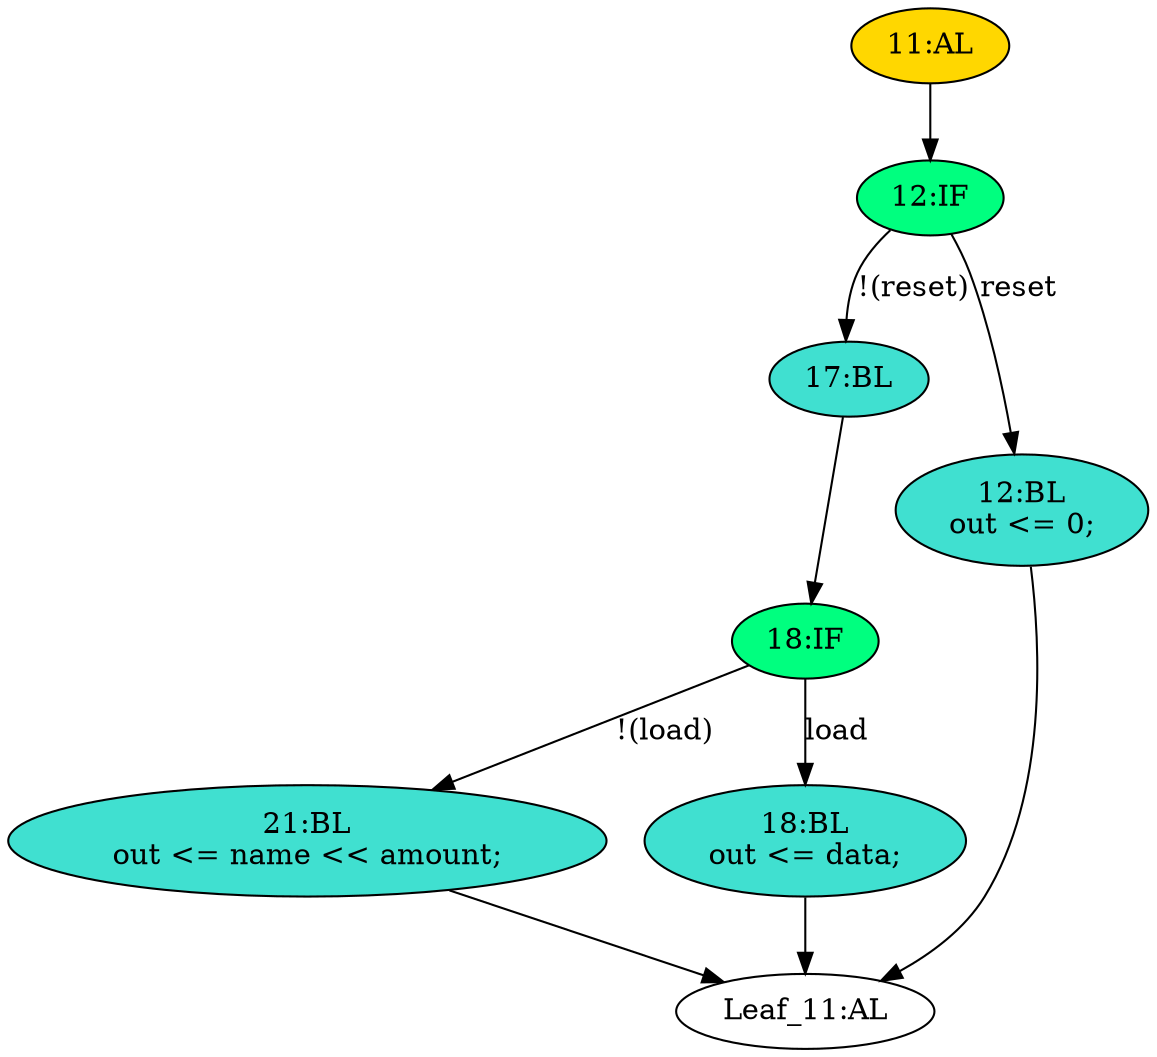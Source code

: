 strict digraph "" {
	node [label="\N"];
	"21:BL"	[ast="<pyverilog.vparser.ast.Block object at 0x7f1c2da83f50>",
		fillcolor=turquoise,
		label="21:BL
out <= name << amount;",
		statements="[<pyverilog.vparser.ast.NonblockingSubstitution object at 0x7f1c2da83c90>]",
		style=filled,
		typ=Block];
	"Leaf_11:AL"	[def_var="['out']",
		label="Leaf_11:AL"];
	"21:BL" -> "Leaf_11:AL"	[cond="[]",
		lineno=None];
	"12:IF"	[ast="<pyverilog.vparser.ast.IfStatement object at 0x7f1c2da83f90>",
		fillcolor=springgreen,
		label="12:IF",
		statements="[]",
		style=filled,
		typ=IfStatement];
	"17:BL"	[ast="<pyverilog.vparser.ast.Block object at 0x7f1c2dab8050>",
		fillcolor=turquoise,
		label="17:BL",
		statements="[]",
		style=filled,
		typ=Block];
	"12:IF" -> "17:BL"	[cond="['reset']",
		label="!(reset)",
		lineno=12];
	"12:BL"	[ast="<pyverilog.vparser.ast.Block object at 0x7f1c2dab8310>",
		fillcolor=turquoise,
		label="12:BL
out <= 0;",
		statements="[<pyverilog.vparser.ast.NonblockingSubstitution object at 0x7f1c2dab8350>]",
		style=filled,
		typ=Block];
	"12:IF" -> "12:BL"	[cond="['reset']",
		label=reset,
		lineno=12];
	"18:IF"	[ast="<pyverilog.vparser.ast.IfStatement object at 0x7f1c2dab8090>",
		fillcolor=springgreen,
		label="18:IF",
		statements="[]",
		style=filled,
		typ=IfStatement];
	"17:BL" -> "18:IF"	[cond="[]",
		lineno=None];
	"18:IF" -> "21:BL"	[cond="['load']",
		label="!(load)",
		lineno=18];
	"18:BL"	[ast="<pyverilog.vparser.ast.Block object at 0x7f1c2dab8110>",
		fillcolor=turquoise,
		label="18:BL
out <= data;",
		statements="[<pyverilog.vparser.ast.NonblockingSubstitution object at 0x7f1c2dab8150>]",
		style=filled,
		typ=Block];
	"18:IF" -> "18:BL"	[cond="['load']",
		label=load,
		lineno=18];
	"18:BL" -> "Leaf_11:AL"	[cond="[]",
		lineno=None];
	"12:BL" -> "Leaf_11:AL"	[cond="[]",
		lineno=None];
	"11:AL"	[ast="<pyverilog.vparser.ast.Always object at 0x7f1c2dab8550>",
		clk_sens=True,
		fillcolor=gold,
		label="11:AL",
		sens="['clk']",
		statements="[]",
		style=filled,
		typ=Always,
		use_var="['reset', 'load', 'amount', 'data', 'name']"];
	"11:AL" -> "12:IF"	[cond="[]",
		lineno=None];
}

